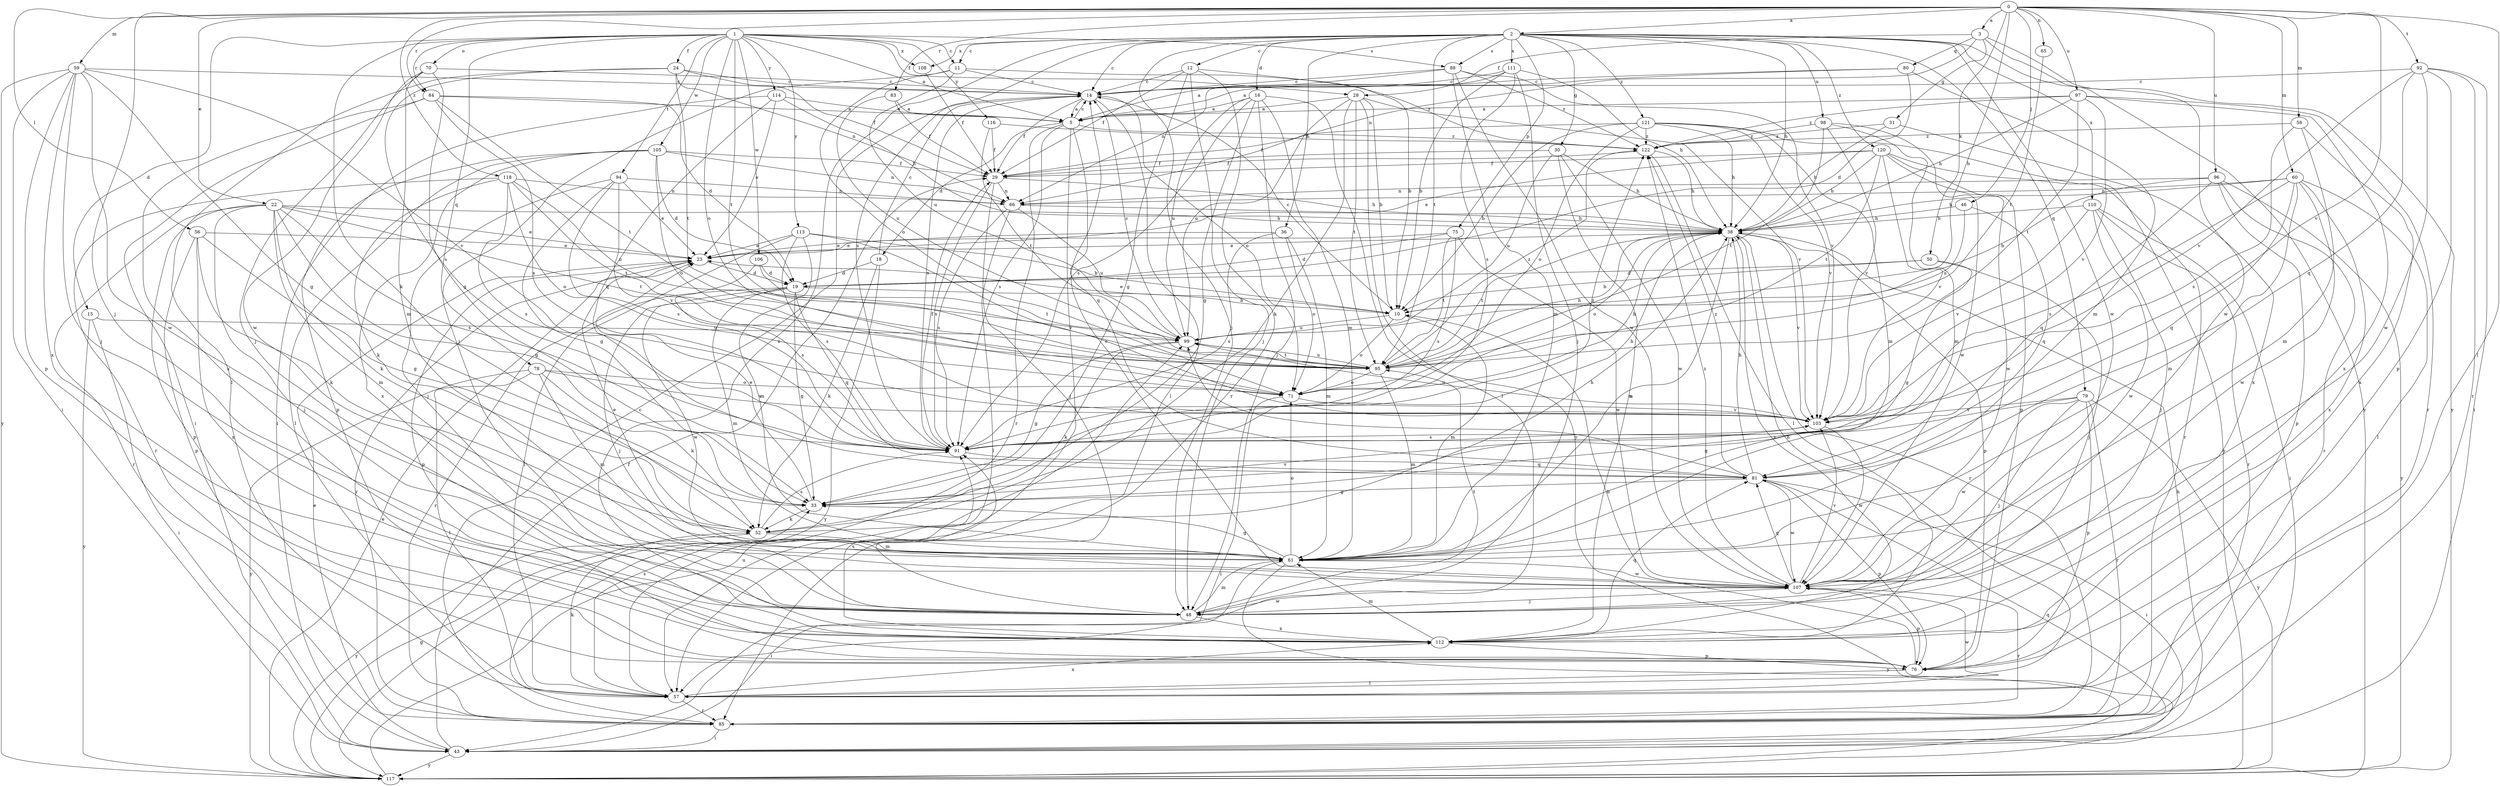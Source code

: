strict digraph  {
0;
1;
2;
3;
5;
10;
11;
12;
14;
15;
16;
18;
19;
22;
23;
24;
28;
29;
30;
31;
33;
36;
38;
43;
46;
48;
50;
52;
56;
57;
58;
59;
60;
61;
65;
66;
70;
71;
75;
76;
78;
79;
80;
81;
83;
84;
85;
88;
91;
92;
94;
95;
96;
97;
98;
99;
103;
105;
106;
107;
108;
110;
111;
112;
113;
114;
116;
117;
118;
120;
121;
122;
0 -> 2  [label=a];
0 -> 3  [label=a];
0 -> 10  [label=b];
0 -> 22  [label=e];
0 -> 46  [label=j];
0 -> 48  [label=j];
0 -> 50  [label=k];
0 -> 56  [label=l];
0 -> 57  [label=l];
0 -> 58  [label=m];
0 -> 59  [label=m];
0 -> 60  [label=m];
0 -> 65  [label=n];
0 -> 83  [label=r];
0 -> 84  [label=r];
0 -> 92  [label=t];
0 -> 96  [label=u];
0 -> 97  [label=u];
0 -> 103  [label=v];
0 -> 118  [label=z];
1 -> 5  [label=a];
1 -> 11  [label=c];
1 -> 15  [label=d];
1 -> 24  [label=f];
1 -> 28  [label=f];
1 -> 52  [label=k];
1 -> 70  [label=o];
1 -> 71  [label=o];
1 -> 78  [label=q];
1 -> 84  [label=r];
1 -> 88  [label=s];
1 -> 94  [label=t];
1 -> 95  [label=t];
1 -> 105  [label=w];
1 -> 106  [label=w];
1 -> 108  [label=x];
1 -> 113  [label=y];
1 -> 114  [label=y];
1 -> 116  [label=y];
2 -> 11  [label=c];
2 -> 12  [label=c];
2 -> 14  [label=c];
2 -> 16  [label=d];
2 -> 30  [label=g];
2 -> 36  [label=h];
2 -> 38  [label=h];
2 -> 48  [label=j];
2 -> 75  [label=p];
2 -> 79  [label=q];
2 -> 88  [label=s];
2 -> 91  [label=s];
2 -> 95  [label=t];
2 -> 98  [label=u];
2 -> 107  [label=w];
2 -> 108  [label=x];
2 -> 110  [label=x];
2 -> 111  [label=x];
2 -> 112  [label=x];
2 -> 117  [label=y];
2 -> 120  [label=z];
2 -> 121  [label=z];
3 -> 28  [label=f];
3 -> 31  [label=g];
3 -> 66  [label=n];
3 -> 80  [label=q];
3 -> 107  [label=w];
3 -> 117  [label=y];
5 -> 14  [label=c];
5 -> 18  [label=d];
5 -> 57  [label=l];
5 -> 81  [label=q];
5 -> 85  [label=r];
5 -> 91  [label=s];
5 -> 122  [label=z];
10 -> 14  [label=c];
10 -> 23  [label=e];
10 -> 61  [label=m];
10 -> 71  [label=o];
10 -> 99  [label=u];
11 -> 14  [label=c];
11 -> 48  [label=j];
11 -> 71  [label=o];
11 -> 99  [label=u];
11 -> 122  [label=z];
12 -> 10  [label=b];
12 -> 14  [label=c];
12 -> 29  [label=f];
12 -> 33  [label=g];
12 -> 48  [label=j];
12 -> 85  [label=r];
14 -> 5  [label=a];
14 -> 29  [label=f];
14 -> 57  [label=l];
14 -> 71  [label=o];
14 -> 91  [label=s];
15 -> 43  [label=i];
15 -> 99  [label=u];
15 -> 117  [label=y];
16 -> 5  [label=a];
16 -> 33  [label=g];
16 -> 48  [label=j];
16 -> 61  [label=m];
16 -> 91  [label=s];
16 -> 99  [label=u];
16 -> 117  [label=y];
18 -> 14  [label=c];
18 -> 19  [label=d];
18 -> 52  [label=k];
18 -> 117  [label=y];
19 -> 10  [label=b];
19 -> 33  [label=g];
19 -> 48  [label=j];
19 -> 61  [label=m];
19 -> 81  [label=q];
19 -> 85  [label=r];
19 -> 107  [label=w];
22 -> 23  [label=e];
22 -> 33  [label=g];
22 -> 38  [label=h];
22 -> 48  [label=j];
22 -> 52  [label=k];
22 -> 61  [label=m];
22 -> 76  [label=p];
22 -> 85  [label=r];
22 -> 91  [label=s];
22 -> 95  [label=t];
23 -> 19  [label=d];
23 -> 76  [label=p];
23 -> 85  [label=r];
24 -> 14  [label=c];
24 -> 29  [label=f];
24 -> 57  [label=l];
24 -> 66  [label=n];
24 -> 91  [label=s];
24 -> 95  [label=t];
28 -> 5  [label=a];
28 -> 10  [label=b];
28 -> 52  [label=k];
28 -> 57  [label=l];
28 -> 95  [label=t];
28 -> 99  [label=u];
28 -> 103  [label=v];
29 -> 38  [label=h];
29 -> 48  [label=j];
29 -> 66  [label=n];
29 -> 91  [label=s];
30 -> 29  [label=f];
30 -> 38  [label=h];
30 -> 99  [label=u];
30 -> 107  [label=w];
30 -> 112  [label=x];
31 -> 38  [label=h];
31 -> 112  [label=x];
31 -> 122  [label=z];
33 -> 23  [label=e];
33 -> 52  [label=k];
33 -> 103  [label=v];
36 -> 23  [label=e];
36 -> 61  [label=m];
36 -> 71  [label=o];
36 -> 91  [label=s];
38 -> 23  [label=e];
38 -> 61  [label=m];
38 -> 71  [label=o];
38 -> 76  [label=p];
38 -> 85  [label=r];
38 -> 95  [label=t];
38 -> 103  [label=v];
38 -> 112  [label=x];
43 -> 23  [label=e];
43 -> 29  [label=f];
43 -> 38  [label=h];
43 -> 81  [label=q];
43 -> 117  [label=y];
46 -> 38  [label=h];
46 -> 81  [label=q];
46 -> 99  [label=u];
48 -> 61  [label=m];
48 -> 95  [label=t];
48 -> 107  [label=w];
48 -> 112  [label=x];
50 -> 10  [label=b];
50 -> 19  [label=d];
50 -> 33  [label=g];
50 -> 48  [label=j];
52 -> 38  [label=h];
52 -> 61  [label=m];
52 -> 91  [label=s];
52 -> 117  [label=y];
56 -> 23  [label=e];
56 -> 33  [label=g];
56 -> 52  [label=k];
56 -> 76  [label=p];
56 -> 112  [label=x];
57 -> 52  [label=k];
57 -> 85  [label=r];
57 -> 91  [label=s];
57 -> 107  [label=w];
57 -> 112  [label=x];
58 -> 61  [label=m];
58 -> 91  [label=s];
58 -> 112  [label=x];
58 -> 122  [label=z];
59 -> 14  [label=c];
59 -> 33  [label=g];
59 -> 43  [label=i];
59 -> 48  [label=j];
59 -> 76  [label=p];
59 -> 103  [label=v];
59 -> 107  [label=w];
59 -> 112  [label=x];
59 -> 117  [label=y];
60 -> 38  [label=h];
60 -> 57  [label=l];
60 -> 61  [label=m];
60 -> 66  [label=n];
60 -> 81  [label=q];
60 -> 91  [label=s];
60 -> 107  [label=w];
60 -> 112  [label=x];
61 -> 23  [label=e];
61 -> 33  [label=g];
61 -> 43  [label=i];
61 -> 71  [label=o];
61 -> 107  [label=w];
61 -> 117  [label=y];
65 -> 95  [label=t];
66 -> 38  [label=h];
66 -> 57  [label=l];
66 -> 91  [label=s];
66 -> 99  [label=u];
70 -> 14  [label=c];
70 -> 33  [label=g];
70 -> 48  [label=j];
70 -> 61  [label=m];
70 -> 107  [label=w];
71 -> 38  [label=h];
71 -> 43  [label=i];
71 -> 103  [label=v];
75 -> 19  [label=d];
75 -> 23  [label=e];
75 -> 91  [label=s];
75 -> 95  [label=t];
75 -> 107  [label=w];
76 -> 10  [label=b];
76 -> 57  [label=l];
78 -> 52  [label=k];
78 -> 57  [label=l];
78 -> 61  [label=m];
78 -> 71  [label=o];
78 -> 103  [label=v];
78 -> 117  [label=y];
79 -> 33  [label=g];
79 -> 48  [label=j];
79 -> 76  [label=p];
79 -> 85  [label=r];
79 -> 103  [label=v];
79 -> 107  [label=w];
79 -> 117  [label=y];
80 -> 5  [label=a];
80 -> 14  [label=c];
80 -> 19  [label=d];
80 -> 61  [label=m];
81 -> 33  [label=g];
81 -> 38  [label=h];
81 -> 43  [label=i];
81 -> 76  [label=p];
81 -> 99  [label=u];
81 -> 107  [label=w];
81 -> 122  [label=z];
83 -> 5  [label=a];
83 -> 29  [label=f];
83 -> 99  [label=u];
84 -> 5  [label=a];
84 -> 19  [label=d];
84 -> 43  [label=i];
84 -> 91  [label=s];
84 -> 95  [label=t];
84 -> 112  [label=x];
85 -> 14  [label=c];
85 -> 43  [label=i];
88 -> 5  [label=a];
88 -> 14  [label=c];
88 -> 61  [label=m];
88 -> 103  [label=v];
88 -> 107  [label=w];
88 -> 122  [label=z];
91 -> 29  [label=f];
91 -> 38  [label=h];
91 -> 81  [label=q];
91 -> 122  [label=z];
92 -> 14  [label=c];
92 -> 43  [label=i];
92 -> 76  [label=p];
92 -> 81  [label=q];
92 -> 85  [label=r];
92 -> 103  [label=v];
92 -> 107  [label=w];
94 -> 23  [label=e];
94 -> 33  [label=g];
94 -> 48  [label=j];
94 -> 66  [label=n];
94 -> 91  [label=s];
94 -> 103  [label=v];
95 -> 38  [label=h];
95 -> 61  [label=m];
95 -> 71  [label=o];
95 -> 99  [label=u];
95 -> 122  [label=z];
96 -> 10  [label=b];
96 -> 66  [label=n];
96 -> 76  [label=p];
96 -> 81  [label=q];
96 -> 85  [label=r];
96 -> 117  [label=y];
97 -> 5  [label=a];
97 -> 38  [label=h];
97 -> 85  [label=r];
97 -> 95  [label=t];
97 -> 103  [label=v];
97 -> 112  [label=x];
97 -> 122  [label=z];
98 -> 61  [label=m];
98 -> 95  [label=t];
98 -> 103  [label=v];
98 -> 107  [label=w];
98 -> 122  [label=z];
99 -> 14  [label=c];
99 -> 33  [label=g];
99 -> 52  [label=k];
99 -> 95  [label=t];
103 -> 91  [label=s];
103 -> 99  [label=u];
103 -> 107  [label=w];
105 -> 19  [label=d];
105 -> 29  [label=f];
105 -> 57  [label=l];
105 -> 66  [label=n];
105 -> 71  [label=o];
105 -> 76  [label=p];
105 -> 112  [label=x];
106 -> 19  [label=d];
106 -> 91  [label=s];
106 -> 95  [label=t];
107 -> 14  [label=c];
107 -> 48  [label=j];
107 -> 76  [label=p];
107 -> 81  [label=q];
107 -> 85  [label=r];
107 -> 103  [label=v];
107 -> 122  [label=z];
108 -> 29  [label=f];
110 -> 38  [label=h];
110 -> 43  [label=i];
110 -> 48  [label=j];
110 -> 85  [label=r];
110 -> 103  [label=v];
110 -> 107  [label=w];
111 -> 10  [label=b];
111 -> 14  [label=c];
111 -> 38  [label=h];
111 -> 48  [label=j];
111 -> 66  [label=n];
111 -> 91  [label=s];
112 -> 38  [label=h];
112 -> 61  [label=m];
112 -> 76  [label=p];
112 -> 81  [label=q];
112 -> 91  [label=s];
113 -> 10  [label=b];
113 -> 23  [label=e];
113 -> 57  [label=l];
113 -> 61  [label=m];
113 -> 91  [label=s];
113 -> 103  [label=v];
114 -> 5  [label=a];
114 -> 23  [label=e];
114 -> 38  [label=h];
114 -> 43  [label=i];
114 -> 81  [label=q];
116 -> 29  [label=f];
116 -> 95  [label=t];
116 -> 122  [label=z];
117 -> 23  [label=e];
117 -> 33  [label=g];
117 -> 99  [label=u];
118 -> 52  [label=k];
118 -> 66  [label=n];
118 -> 71  [label=o];
118 -> 85  [label=r];
118 -> 91  [label=s];
118 -> 95  [label=t];
118 -> 99  [label=u];
120 -> 23  [label=e];
120 -> 29  [label=f];
120 -> 38  [label=h];
120 -> 76  [label=p];
120 -> 85  [label=r];
120 -> 95  [label=t];
120 -> 103  [label=v];
120 -> 107  [label=w];
121 -> 10  [label=b];
121 -> 29  [label=f];
121 -> 38  [label=h];
121 -> 61  [label=m];
121 -> 71  [label=o];
121 -> 103  [label=v];
121 -> 117  [label=y];
121 -> 122  [label=z];
122 -> 29  [label=f];
122 -> 38  [label=h];
122 -> 57  [label=l];
}
